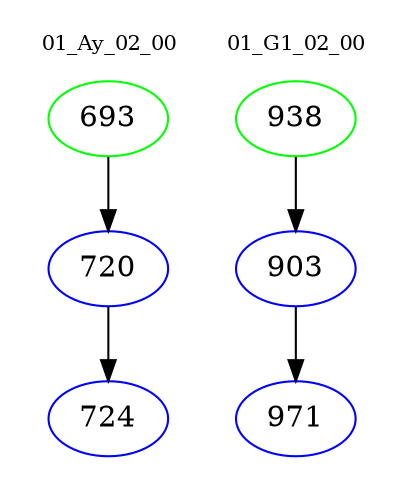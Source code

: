 digraph{
subgraph cluster_0 {
color = white
label = "01_Ay_02_00";
fontsize=10;
T0_693 [label="693", color="green"]
T0_693 -> T0_720 [color="black"]
T0_720 [label="720", color="blue"]
T0_720 -> T0_724 [color="black"]
T0_724 [label="724", color="blue"]
}
subgraph cluster_1 {
color = white
label = "01_G1_02_00";
fontsize=10;
T1_938 [label="938", color="green"]
T1_938 -> T1_903 [color="black"]
T1_903 [label="903", color="blue"]
T1_903 -> T1_971 [color="black"]
T1_971 [label="971", color="blue"]
}
}
